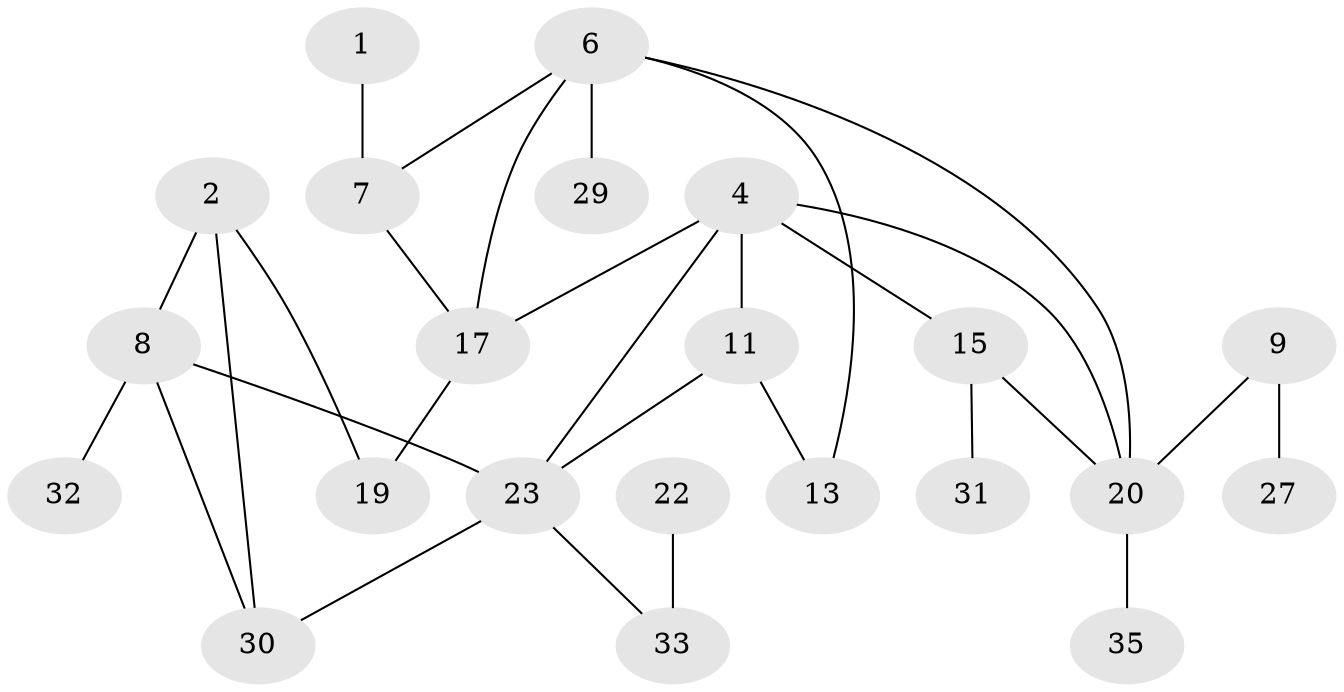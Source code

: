 // original degree distribution, {1: 0.27941176470588236, 0: 0.17647058823529413, 3: 0.25, 2: 0.20588235294117646, 4: 0.04411764705882353, 5: 0.029411764705882353, 6: 0.014705882352941176}
// Generated by graph-tools (version 1.1) at 2025/33/03/09/25 02:33:51]
// undirected, 22 vertices, 29 edges
graph export_dot {
graph [start="1"]
  node [color=gray90,style=filled];
  1;
  2;
  4;
  6;
  7;
  8;
  9;
  11;
  13;
  15;
  17;
  19;
  20;
  22;
  23;
  27;
  29;
  30;
  31;
  32;
  33;
  35;
  1 -- 7 [weight=1.0];
  2 -- 8 [weight=1.0];
  2 -- 19 [weight=2.0];
  2 -- 30 [weight=1.0];
  4 -- 11 [weight=1.0];
  4 -- 15 [weight=1.0];
  4 -- 17 [weight=1.0];
  4 -- 20 [weight=1.0];
  4 -- 23 [weight=1.0];
  6 -- 7 [weight=1.0];
  6 -- 13 [weight=1.0];
  6 -- 17 [weight=1.0];
  6 -- 20 [weight=1.0];
  6 -- 29 [weight=2.0];
  7 -- 17 [weight=1.0];
  8 -- 23 [weight=1.0];
  8 -- 30 [weight=1.0];
  8 -- 32 [weight=1.0];
  9 -- 20 [weight=1.0];
  9 -- 27 [weight=1.0];
  11 -- 13 [weight=1.0];
  11 -- 23 [weight=1.0];
  15 -- 20 [weight=1.0];
  15 -- 31 [weight=1.0];
  17 -- 19 [weight=1.0];
  20 -- 35 [weight=1.0];
  22 -- 33 [weight=2.0];
  23 -- 30 [weight=1.0];
  23 -- 33 [weight=1.0];
}

